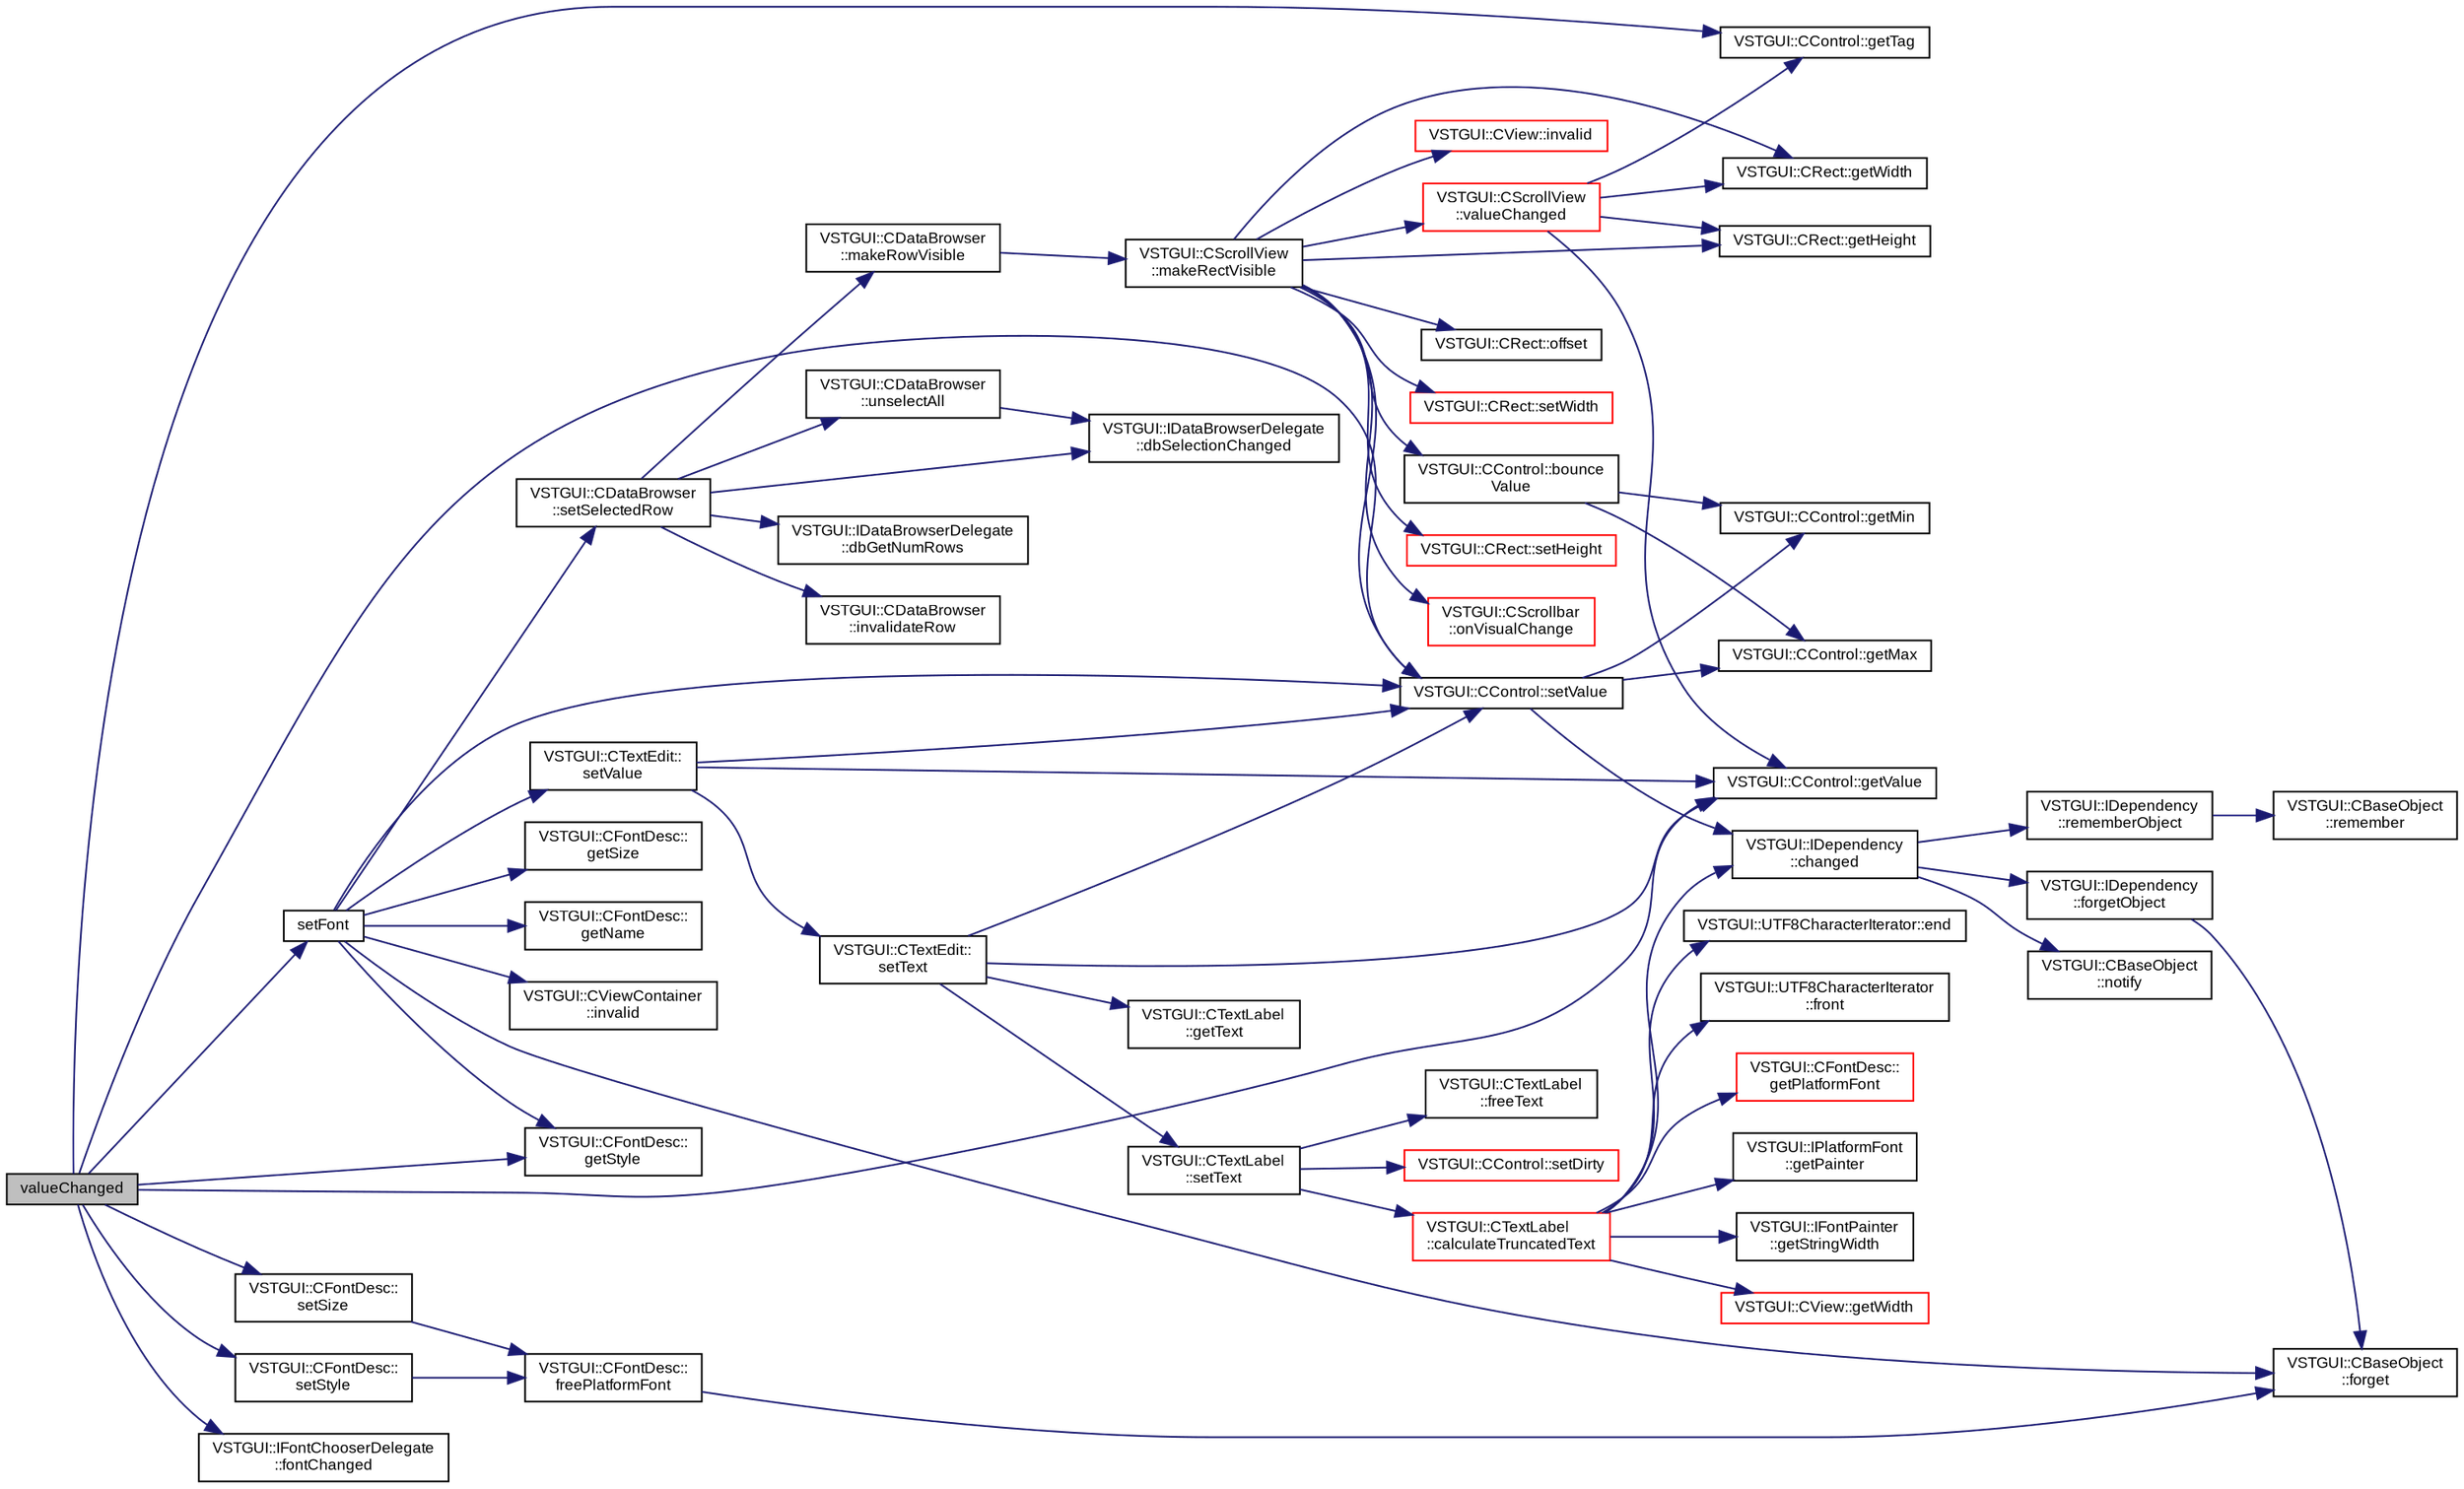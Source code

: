 digraph "valueChanged"
{
  bgcolor="transparent";
  edge [fontname="Arial",fontsize="9",labelfontname="Arial",labelfontsize="9"];
  node [fontname="Arial",fontsize="9",shape=record];
  rankdir="LR";
  Node1 [label="valueChanged",height=0.2,width=0.4,color="black", fillcolor="grey75", style="filled" fontcolor="black"];
  Node1 -> Node2 [color="midnightblue",fontsize="9",style="solid",fontname="Arial"];
  Node2 [label="VSTGUI::CControl::getTag",height=0.2,width=0.4,color="black",URL="$class_v_s_t_g_u_i_1_1_c_control.html#a6f5b9468bcf84c776485950a9c6990c3"];
  Node1 -> Node3 [color="midnightblue",fontsize="9",style="solid",fontname="Arial"];
  Node3 [label="VSTGUI::CControl::setValue",height=0.2,width=0.4,color="black",URL="$class_v_s_t_g_u_i_1_1_c_control.html#a06bf62da9ba043bcf1b4c26bb2bf357b"];
  Node3 -> Node4 [color="midnightblue",fontsize="9",style="solid",fontname="Arial"];
  Node4 [label="VSTGUI::CControl::getMin",height=0.2,width=0.4,color="black",URL="$class_v_s_t_g_u_i_1_1_c_control.html#a7cf3216ed0a504f4bab603c67ef403f2"];
  Node3 -> Node5 [color="midnightblue",fontsize="9",style="solid",fontname="Arial"];
  Node5 [label="VSTGUI::CControl::getMax",height=0.2,width=0.4,color="black",URL="$class_v_s_t_g_u_i_1_1_c_control.html#aa89b448a266e794c3d967593b3faf4a8"];
  Node3 -> Node6 [color="midnightblue",fontsize="9",style="solid",fontname="Arial"];
  Node6 [label="VSTGUI::IDependency\l::changed",height=0.2,width=0.4,color="black",URL="$class_v_s_t_g_u_i_1_1_i_dependency.html#acac105ad797d9700f9a31946792ecbc0"];
  Node6 -> Node7 [color="midnightblue",fontsize="9",style="solid",fontname="Arial"];
  Node7 [label="VSTGUI::IDependency\l::rememberObject",height=0.2,width=0.4,color="black",URL="$class_v_s_t_g_u_i_1_1_i_dependency.html#a9005955fa448192caddbbced658a616c"];
  Node7 -> Node8 [color="midnightblue",fontsize="9",style="solid",fontname="Arial"];
  Node8 [label="VSTGUI::CBaseObject\l::remember",height=0.2,width=0.4,color="black",URL="$class_v_s_t_g_u_i_1_1_c_base_object.html#ada0719d1daaca4af1795018001769311",tooltip="increase refcount "];
  Node6 -> Node9 [color="midnightblue",fontsize="9",style="solid",fontname="Arial"];
  Node9 [label="VSTGUI::CBaseObject\l::notify",height=0.2,width=0.4,color="black",URL="$class_v_s_t_g_u_i_1_1_c_base_object.html#ab18c3bcc0cb674396848861dfd78a83a"];
  Node6 -> Node10 [color="midnightblue",fontsize="9",style="solid",fontname="Arial"];
  Node10 [label="VSTGUI::IDependency\l::forgetObject",height=0.2,width=0.4,color="black",URL="$class_v_s_t_g_u_i_1_1_i_dependency.html#a626f70bf0ebe5646d8e1335e5c8a607a"];
  Node10 -> Node11 [color="midnightblue",fontsize="9",style="solid",fontname="Arial"];
  Node11 [label="VSTGUI::CBaseObject\l::forget",height=0.2,width=0.4,color="black",URL="$class_v_s_t_g_u_i_1_1_c_base_object.html#ad63e28fbe95a3458c97c60bfacd47ab8",tooltip="decrease refcount and delete object if refcount == 0 "];
  Node1 -> Node12 [color="midnightblue",fontsize="9",style="solid",fontname="Arial"];
  Node12 [label="VSTGUI::CControl::getValue",height=0.2,width=0.4,color="black",URL="$class_v_s_t_g_u_i_1_1_c_control.html#a0cecc937d7e222b7e3d8fac5294aa38f"];
  Node1 -> Node13 [color="midnightblue",fontsize="9",style="solid",fontname="Arial"];
  Node13 [label="VSTGUI::CFontDesc::\lsetSize",height=0.2,width=0.4,color="black",URL="$class_v_s_t_g_u_i_1_1_c_font_desc.html#a628f10b3308511e5cc29f9ed76ef8b07",tooltip="set the height of the font "];
  Node13 -> Node14 [color="midnightblue",fontsize="9",style="solid",fontname="Arial"];
  Node14 [label="VSTGUI::CFontDesc::\lfreePlatformFont",height=0.2,width=0.4,color="black",URL="$class_v_s_t_g_u_i_1_1_c_font_desc.html#a8320c1ae5fc44c383e96220707f3654c"];
  Node14 -> Node11 [color="midnightblue",fontsize="9",style="solid",fontname="Arial"];
  Node1 -> Node15 [color="midnightblue",fontsize="9",style="solid",fontname="Arial"];
  Node15 [label="VSTGUI::CFontDesc::\lsetStyle",height=0.2,width=0.4,color="black",URL="$class_v_s_t_g_u_i_1_1_c_font_desc.html#a921dad1b65204e0e6c501e64b83dcc02",tooltip="set the style of the font "];
  Node15 -> Node14 [color="midnightblue",fontsize="9",style="solid",fontname="Arial"];
  Node1 -> Node16 [color="midnightblue",fontsize="9",style="solid",fontname="Arial"];
  Node16 [label="VSTGUI::CFontDesc::\lgetStyle",height=0.2,width=0.4,color="black",URL="$class_v_s_t_g_u_i_1_1_c_font_desc.html#a8258f5208a5d8e941b3018bf004e6367",tooltip="get the style of the font "];
  Node1 -> Node17 [color="midnightblue",fontsize="9",style="solid",fontname="Arial"];
  Node17 [label="VSTGUI::IFontChooserDelegate\l::fontChanged",height=0.2,width=0.4,color="black",URL="$class_v_s_t_g_u_i_1_1_i_font_chooser_delegate.html#a8ae04f28f6e1912463e24826585178a6"];
  Node1 -> Node18 [color="midnightblue",fontsize="9",style="solid",fontname="Arial"];
  Node18 [label="setFont",height=0.2,width=0.4,color="black",URL="$class_v_s_t_g_u_i_1_1_c_font_chooser.html#a403b82d902e75a0bc7f8ddd6d60c2f65"];
  Node18 -> Node11 [color="midnightblue",fontsize="9",style="solid",fontname="Arial"];
  Node18 -> Node19 [color="midnightblue",fontsize="9",style="solid",fontname="Arial"];
  Node19 [label="VSTGUI::CTextEdit::\lsetValue",height=0.2,width=0.4,color="black",URL="$class_v_s_t_g_u_i_1_1_c_text_edit.html#a06bf62da9ba043bcf1b4c26bb2bf357b"];
  Node19 -> Node3 [color="midnightblue",fontsize="9",style="solid",fontname="Arial"];
  Node19 -> Node12 [color="midnightblue",fontsize="9",style="solid",fontname="Arial"];
  Node19 -> Node20 [color="midnightblue",fontsize="9",style="solid",fontname="Arial"];
  Node20 [label="VSTGUI::CTextEdit::\lsetText",height=0.2,width=0.4,color="black",URL="$class_v_s_t_g_u_i_1_1_c_text_edit.html#a80653cdb5bba61ef16ab813dc9732372",tooltip="set text "];
  Node20 -> Node12 [color="midnightblue",fontsize="9",style="solid",fontname="Arial"];
  Node20 -> Node3 [color="midnightblue",fontsize="9",style="solid",fontname="Arial"];
  Node20 -> Node21 [color="midnightblue",fontsize="9",style="solid",fontname="Arial"];
  Node21 [label="VSTGUI::CTextLabel\l::setText",height=0.2,width=0.4,color="black",URL="$class_v_s_t_g_u_i_1_1_c_text_label.html#a80653cdb5bba61ef16ab813dc9732372",tooltip="set text "];
  Node21 -> Node22 [color="midnightblue",fontsize="9",style="solid",fontname="Arial"];
  Node22 [label="VSTGUI::CTextLabel\l::freeText",height=0.2,width=0.4,color="black",URL="$class_v_s_t_g_u_i_1_1_c_text_label.html#a69a3a76eca4d42650b120e69b6dd0cb5"];
  Node21 -> Node23 [color="midnightblue",fontsize="9",style="solid",fontname="Arial"];
  Node23 [label="VSTGUI::CTextLabel\l::calculateTruncatedText",height=0.2,width=0.4,color="red",URL="$class_v_s_t_g_u_i_1_1_c_text_label.html#a08d4454d8df3386292db51529ed140ab"];
  Node23 -> Node24 [color="midnightblue",fontsize="9",style="solid",fontname="Arial"];
  Node24 [label="VSTGUI::CFontDesc::\lgetPlatformFont",height=0.2,width=0.4,color="red",URL="$class_v_s_t_g_u_i_1_1_c_font_desc.html#af97b831edbd57148720d11f0aeacd378"];
  Node23 -> Node25 [color="midnightblue",fontsize="9",style="solid",fontname="Arial"];
  Node25 [label="VSTGUI::IPlatformFont\l::getPainter",height=0.2,width=0.4,color="black",URL="$class_v_s_t_g_u_i_1_1_i_platform_font.html#a6cc4bbf6394e7c8184f363c2b99e0a8b"];
  Node23 -> Node26 [color="midnightblue",fontsize="9",style="solid",fontname="Arial"];
  Node26 [label="VSTGUI::IFontPainter\l::getStringWidth",height=0.2,width=0.4,color="black",URL="$class_v_s_t_g_u_i_1_1_i_font_painter.html#a90f63e9f8279867f0221f8312341866c"];
  Node23 -> Node27 [color="midnightblue",fontsize="9",style="solid",fontname="Arial"];
  Node27 [label="VSTGUI::CView::getWidth",height=0.2,width=0.4,color="red",URL="$class_v_s_t_g_u_i_1_1_c_view.html#a8b4fe88292b8e95807a9b07a26cd1cb1",tooltip="get the width of the view "];
  Node23 -> Node28 [color="midnightblue",fontsize="9",style="solid",fontname="Arial"];
  Node28 [label="VSTGUI::UTF8CharacterIterator::end",height=0.2,width=0.4,color="black",URL="$class_v_s_t_g_u_i_1_1_u_t_f8_character_iterator.html#a03dc55107bee72cd1fccd0fa44d9d211"];
  Node23 -> Node29 [color="midnightblue",fontsize="9",style="solid",fontname="Arial"];
  Node29 [label="VSTGUI::UTF8CharacterIterator\l::front",height=0.2,width=0.4,color="black",URL="$class_v_s_t_g_u_i_1_1_u_t_f8_character_iterator.html#a15f1c80f5a4c7043d485c56916e07d85"];
  Node23 -> Node6 [color="midnightblue",fontsize="9",style="solid",fontname="Arial"];
  Node21 -> Node30 [color="midnightblue",fontsize="9",style="solid",fontname="Arial"];
  Node30 [label="VSTGUI::CControl::setDirty",height=0.2,width=0.4,color="red",URL="$class_v_s_t_g_u_i_1_1_c_control.html#a0f19a61606a7f547b62102310063ea76",tooltip="set the view to dirty so that it is redrawn in the next idle. Thread Safe ! "];
  Node20 -> Node31 [color="midnightblue",fontsize="9",style="solid",fontname="Arial"];
  Node31 [label="VSTGUI::CTextLabel\l::getText",height=0.2,width=0.4,color="black",URL="$class_v_s_t_g_u_i_1_1_c_text_label.html#aee41254f73d5d2227f389b68e295fc7a",tooltip="read only access to text "];
  Node18 -> Node32 [color="midnightblue",fontsize="9",style="solid",fontname="Arial"];
  Node32 [label="VSTGUI::CFontDesc::\lgetSize",height=0.2,width=0.4,color="black",URL="$class_v_s_t_g_u_i_1_1_c_font_desc.html#a41e097ceebffe54a8ed361d006164fc6",tooltip="get the height of the font "];
  Node18 -> Node3 [color="midnightblue",fontsize="9",style="solid",fontname="Arial"];
  Node18 -> Node16 [color="midnightblue",fontsize="9",style="solid",fontname="Arial"];
  Node18 -> Node33 [color="midnightblue",fontsize="9",style="solid",fontname="Arial"];
  Node33 [label="VSTGUI::CFontDesc::\lgetName",height=0.2,width=0.4,color="black",URL="$class_v_s_t_g_u_i_1_1_c_font_desc.html#ad0f04ff2d50f6eb1af4101aee459bcd8",tooltip="get the name of the font "];
  Node18 -> Node34 [color="midnightblue",fontsize="9",style="solid",fontname="Arial"];
  Node34 [label="VSTGUI::CDataBrowser\l::setSelectedRow",height=0.2,width=0.4,color="black",URL="$class_v_s_t_g_u_i_1_1_c_data_browser.html#ab34f0a4b957ee62e17d92fb5fec75fcb",tooltip="set the exclusive selected row "];
  Node34 -> Node35 [color="midnightblue",fontsize="9",style="solid",fontname="Arial"];
  Node35 [label="VSTGUI::CDataBrowser\l::unselectAll",height=0.2,width=0.4,color="black",URL="$class_v_s_t_g_u_i_1_1_c_data_browser.html#ad204f9856847ba3780165acbe388a155",tooltip="empty selection "];
  Node35 -> Node36 [color="midnightblue",fontsize="9",style="solid",fontname="Arial"];
  Node36 [label="VSTGUI::IDataBrowserDelegate\l::dbSelectionChanged",height=0.2,width=0.4,color="black",URL="$class_v_s_t_g_u_i_1_1_i_data_browser_delegate.html#a0b8554afada5a0eab8d74eefb8935436"];
  Node34 -> Node37 [color="midnightblue",fontsize="9",style="solid",fontname="Arial"];
  Node37 [label="VSTGUI::IDataBrowserDelegate\l::dbGetNumRows",height=0.2,width=0.4,color="black",URL="$class_v_s_t_g_u_i_1_1_i_data_browser_delegate.html#a7a995c1bb7ecebecbd53378b7d32130e",tooltip="return number of rows for CDataBrowser browser "];
  Node34 -> Node38 [color="midnightblue",fontsize="9",style="solid",fontname="Arial"];
  Node38 [label="VSTGUI::CDataBrowser\l::invalidateRow",height=0.2,width=0.4,color="black",URL="$class_v_s_t_g_u_i_1_1_c_data_browser.html#a76eb9b897036f477adedf89b82510475",tooltip="invalidates a complete row "];
  Node34 -> Node36 [color="midnightblue",fontsize="9",style="solid",fontname="Arial"];
  Node34 -> Node39 [color="midnightblue",fontsize="9",style="solid",fontname="Arial"];
  Node39 [label="VSTGUI::CDataBrowser\l::makeRowVisible",height=0.2,width=0.4,color="black",URL="$class_v_s_t_g_u_i_1_1_c_data_browser.html#a40456bf67a2cbb0eaa5bdb3897e8c0b8",tooltip="scrolls the scrollview so that row is visible "];
  Node39 -> Node40 [color="midnightblue",fontsize="9",style="solid",fontname="Arial"];
  Node40 [label="VSTGUI::CScrollView\l::makeRectVisible",height=0.2,width=0.4,color="black",URL="$class_v_s_t_g_u_i_1_1_c_scroll_view.html#ad69f12c2e8328208ba0f58b845a04ecf",tooltip="set scrollview to show rect "];
  Node40 -> Node41 [color="midnightblue",fontsize="9",style="solid",fontname="Arial"];
  Node41 [label="VSTGUI::CRect::offset",height=0.2,width=0.4,color="black",URL="$struct_v_s_t_g_u_i_1_1_c_rect.html#a34e2c9a2a3f466838aadef8f924ec052"];
  Node40 -> Node42 [color="midnightblue",fontsize="9",style="solid",fontname="Arial"];
  Node42 [label="VSTGUI::CRect::setWidth",height=0.2,width=0.4,color="red",URL="$struct_v_s_t_g_u_i_1_1_c_rect.html#a43c65b4dbff10a6e0690afc240932ada"];
  Node40 -> Node43 [color="midnightblue",fontsize="9",style="solid",fontname="Arial"];
  Node43 [label="VSTGUI::CRect::getWidth",height=0.2,width=0.4,color="black",URL="$struct_v_s_t_g_u_i_1_1_c_rect.html#a8b4fe88292b8e95807a9b07a26cd1cb1"];
  Node40 -> Node44 [color="midnightblue",fontsize="9",style="solid",fontname="Arial"];
  Node44 [label="VSTGUI::CRect::setHeight",height=0.2,width=0.4,color="red",URL="$struct_v_s_t_g_u_i_1_1_c_rect.html#a73019d7036550c431f4a09eac2dc02c7"];
  Node40 -> Node45 [color="midnightblue",fontsize="9",style="solid",fontname="Arial"];
  Node45 [label="VSTGUI::CRect::getHeight",height=0.2,width=0.4,color="black",URL="$struct_v_s_t_g_u_i_1_1_c_rect.html#a1f4be3a475a8fb7d8defa4621c01558d"];
  Node40 -> Node3 [color="midnightblue",fontsize="9",style="solid",fontname="Arial"];
  Node40 -> Node46 [color="midnightblue",fontsize="9",style="solid",fontname="Arial"];
  Node46 [label="VSTGUI::CControl::bounce\lValue",height=0.2,width=0.4,color="black",URL="$class_v_s_t_g_u_i_1_1_c_control.html#a28bd46996ac9f5362dcf92bf6d825e8d"];
  Node46 -> Node5 [color="midnightblue",fontsize="9",style="solid",fontname="Arial"];
  Node46 -> Node4 [color="midnightblue",fontsize="9",style="solid",fontname="Arial"];
  Node40 -> Node47 [color="midnightblue",fontsize="9",style="solid",fontname="Arial"];
  Node47 [label="VSTGUI::CScrollbar\l::onVisualChange",height=0.2,width=0.4,color="red",URL="$class_v_s_t_g_u_i_1_1_c_scrollbar.html#a4913f82e0e7e6b5a0dafb53aaa2e4cac"];
  Node40 -> Node48 [color="midnightblue",fontsize="9",style="solid",fontname="Arial"];
  Node48 [label="VSTGUI::CView::invalid",height=0.2,width=0.4,color="red",URL="$class_v_s_t_g_u_i_1_1_c_view.html#a51647a4891b4a9cbaf8595171c5ad3fc",tooltip="mark whole view as invalid "];
  Node40 -> Node49 [color="midnightblue",fontsize="9",style="solid",fontname="Arial"];
  Node49 [label="VSTGUI::CScrollView\l::valueChanged",height=0.2,width=0.4,color="red",URL="$class_v_s_t_g_u_i_1_1_c_scroll_view.html#a9e11979012090b0ff41c3f59aef6023d"];
  Node49 -> Node12 [color="midnightblue",fontsize="9",style="solid",fontname="Arial"];
  Node49 -> Node2 [color="midnightblue",fontsize="9",style="solid",fontname="Arial"];
  Node49 -> Node43 [color="midnightblue",fontsize="9",style="solid",fontname="Arial"];
  Node49 -> Node45 [color="midnightblue",fontsize="9",style="solid",fontname="Arial"];
  Node18 -> Node50 [color="midnightblue",fontsize="9",style="solid",fontname="Arial"];
  Node50 [label="VSTGUI::CViewContainer\l::invalid",height=0.2,width=0.4,color="black",URL="$class_v_s_t_g_u_i_1_1_c_view_container.html#a51647a4891b4a9cbaf8595171c5ad3fc",tooltip="mark whole view as invalid "];
}

